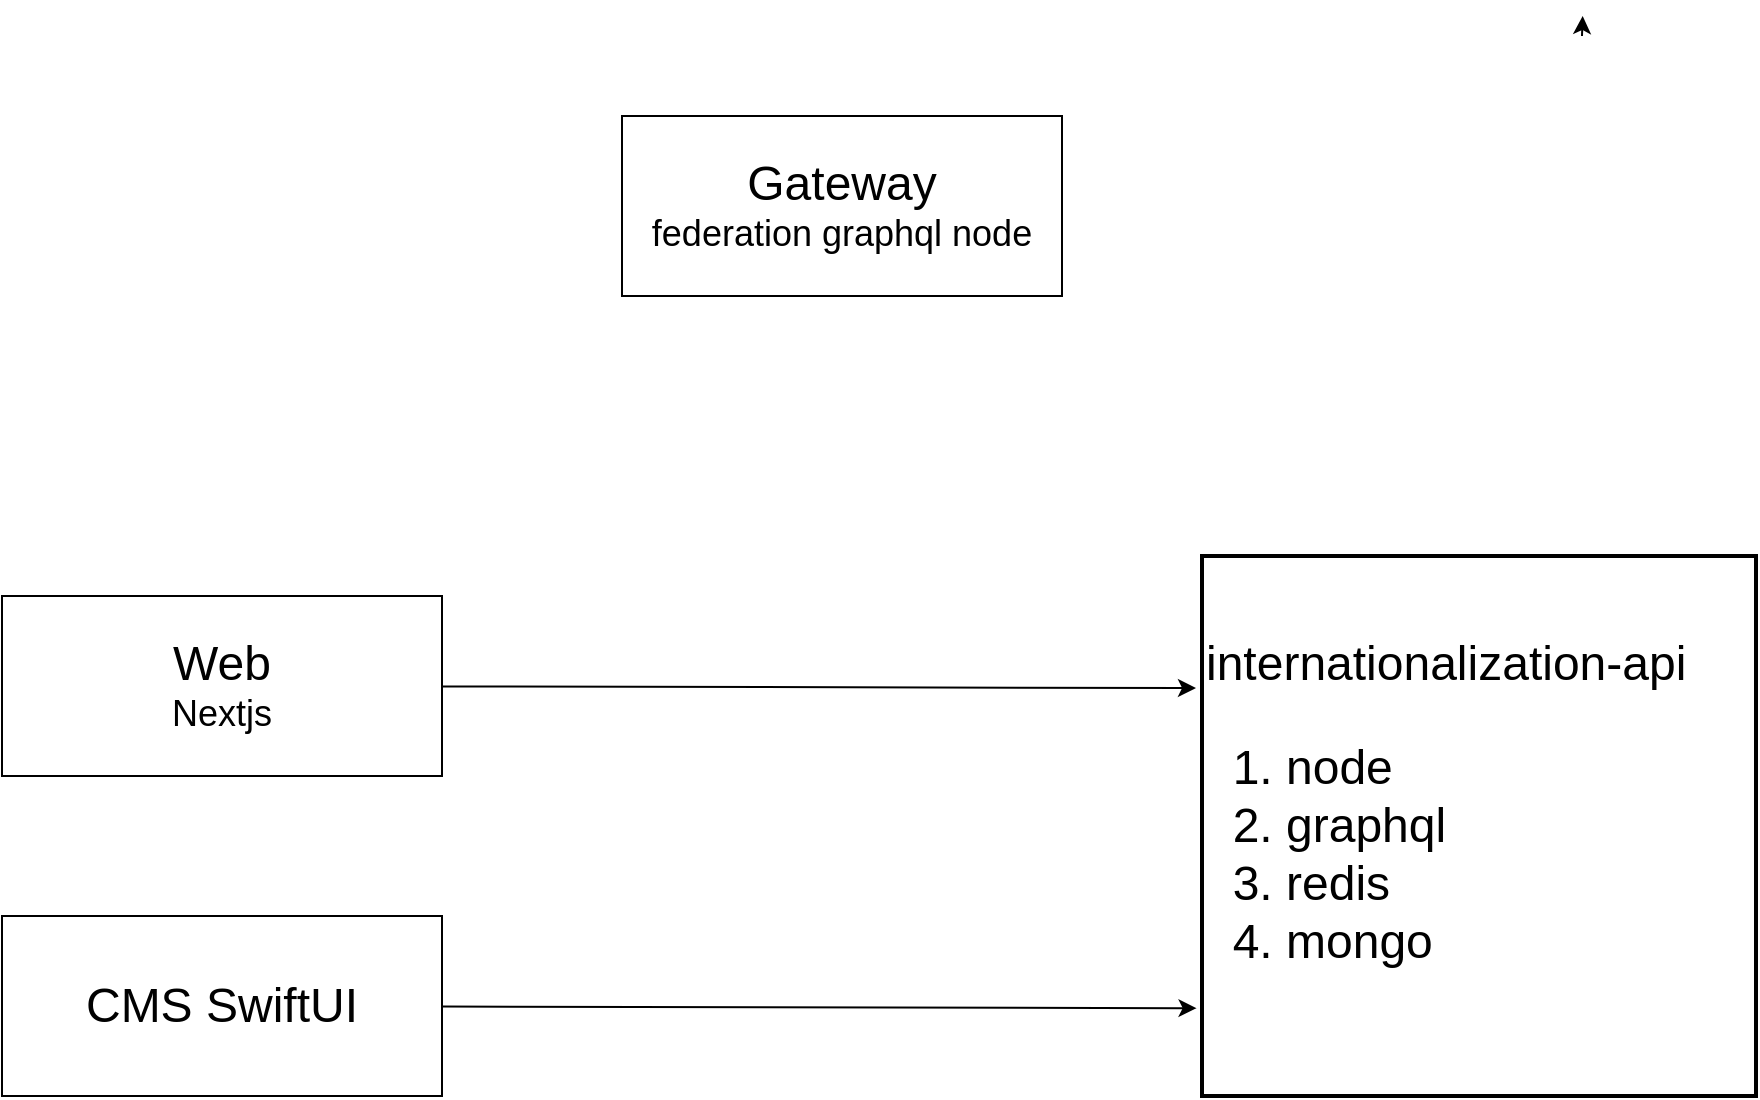 <mxfile>
    <diagram id="e8amhwlEYfxseIw8BJHO" name="Page-1">
        <mxGraphModel dx="1128" dy="1173" grid="1" gridSize="10" guides="1" tooltips="1" connect="1" arrows="1" fold="1" page="1" pageScale="1" pageWidth="827" pageHeight="1169" math="0" shadow="0">
            <root>
                <mxCell id="0"/>
                <mxCell id="1" parent="0"/>
                <mxCell id="10" style="edgeStyle=none;html=1;entryX=0;entryY=0.25;entryDx=0;entryDy=0;fontSize=18;" edge="1" parent="1" source="2" target="5">
                    <mxGeometry relative="1" as="geometry"/>
                </mxCell>
                <mxCell id="2" value="&lt;font style=&quot;&quot;&gt;&lt;font style=&quot;font-size: 24px;&quot;&gt;Web&lt;br&gt;&lt;/font&gt;&lt;font style=&quot;font-size: 18px;&quot;&gt;Nextjs&lt;/font&gt;&lt;br&gt;&lt;/font&gt;" style="rounded=0;whiteSpace=wrap;html=1;" vertex="1" parent="1">
                    <mxGeometry x="120" y="410" width="220" height="90" as="geometry"/>
                </mxCell>
                <mxCell id="4" value="&lt;font style=&quot;&quot;&gt;&lt;span style=&quot;font-size: 24px;&quot;&gt;Gateway&lt;br&gt;&lt;/span&gt;&lt;span style=&quot;font-size: 18px;&quot;&gt;federation graphql node&lt;/span&gt;&lt;br&gt;&lt;/font&gt;" style="rounded=0;whiteSpace=wrap;html=1;" vertex="1" parent="1">
                    <mxGeometry x="430" y="170" width="220" height="90" as="geometry"/>
                </mxCell>
                <mxCell id="6" style="edgeStyle=none;html=1;fontSize=18;" edge="1" parent="1">
                    <mxGeometry relative="1" as="geometry">
                        <mxPoint x="910.333" y="120" as="targetPoint"/>
                        <mxPoint x="910" y="130" as="sourcePoint"/>
                    </mxGeometry>
                </mxCell>
                <mxCell id="5" value="&lt;span style=&quot;font-size: 24px; background-color: initial;&quot;&gt;internationalization-api&lt;br&gt;&lt;ol&gt;&lt;li&gt;&lt;span style=&quot;font-size: 24px; background-color: initial;&quot;&gt;node&lt;/span&gt;&lt;/li&gt;&lt;li&gt;&lt;span style=&quot;font-size: 24px; background-color: initial;&quot;&gt;graphql&lt;/span&gt;&lt;/li&gt;&lt;li&gt;&lt;span style=&quot;font-size: 24px; background-color: initial;&quot;&gt;redis&lt;/span&gt;&lt;/li&gt;&lt;li&gt;&lt;span style=&quot;font-size: 24px; background-color: initial;&quot;&gt;mongo&lt;/span&gt;&lt;/li&gt;&lt;/ol&gt;&lt;/span&gt;" style="rounded=0;whiteSpace=wrap;html=1;align=left;strokeWidth=2;perimeterSpacing=3;" vertex="1" parent="1">
                    <mxGeometry x="720" y="390" width="277" height="270" as="geometry"/>
                </mxCell>
                <mxCell id="11" style="edgeStyle=none;html=1;entryX=0.001;entryY=0.83;entryDx=0;entryDy=0;entryPerimeter=0;fontSize=18;" edge="1" parent="1" source="8" target="5">
                    <mxGeometry relative="1" as="geometry"/>
                </mxCell>
                <mxCell id="8" value="&lt;font style=&quot;&quot;&gt;&lt;span style=&quot;font-size: 24px;&quot;&gt;CMS SwiftUI&lt;/span&gt;&lt;br&gt;&lt;/font&gt;" style="rounded=0;whiteSpace=wrap;html=1;" vertex="1" parent="1">
                    <mxGeometry x="120" y="570" width="220" height="90" as="geometry"/>
                </mxCell>
            </root>
        </mxGraphModel>
    </diagram>
</mxfile>